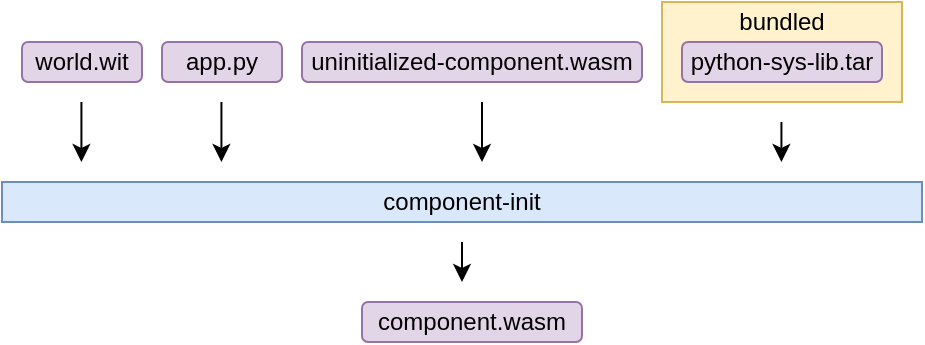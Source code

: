 <mxfile version="21.7.2" type="github">
  <diagram name="Page-1" id="wF1uMGhLeyXnpZ27aQJU">
    <mxGraphModel dx="689" dy="497" grid="1" gridSize="10" guides="1" tooltips="1" connect="1" arrows="1" fold="1" page="1" pageScale="1" pageWidth="850" pageHeight="1100" math="0" shadow="0">
      <root>
        <mxCell id="0" />
        <mxCell id="1" parent="0" />
        <mxCell id="kVbF6EgV8bhvYfWOTuWb-39" value="" style="endArrow=classic;html=1;rounded=0;" parent="1" edge="1">
          <mxGeometry width="50" height="50" relative="1" as="geometry">
            <mxPoint x="189.71" y="730" as="sourcePoint" />
            <mxPoint x="189.71" y="760" as="targetPoint" />
          </mxGeometry>
        </mxCell>
        <mxCell id="kVbF6EgV8bhvYfWOTuWb-15" value="world.wit" style="rounded=1;whiteSpace=wrap;html=1;fillColor=#e1d5e7;strokeColor=#9673a6;" parent="1" vertex="1">
          <mxGeometry x="160" y="700" width="60" height="20" as="geometry" />
        </mxCell>
        <mxCell id="kVbF6EgV8bhvYfWOTuWb-16" value="app.py" style="rounded=1;whiteSpace=wrap;html=1;fillColor=#e1d5e7;strokeColor=#9673a6;" parent="1" vertex="1">
          <mxGeometry x="230" y="700" width="60" height="20" as="geometry" />
        </mxCell>
        <mxCell id="kVbF6EgV8bhvYfWOTuWb-31" value="uninitialized-component.wasm" style="rounded=1;whiteSpace=wrap;html=1;fillColor=#e1d5e7;strokeColor=#9673a6;" parent="1" vertex="1">
          <mxGeometry x="300" y="700" width="170" height="20" as="geometry" />
        </mxCell>
        <mxCell id="kVbF6EgV8bhvYfWOTuWb-36" value="component-init" style="rounded=0;whiteSpace=wrap;html=1;fillColor=#dae8fc;strokeColor=#6c8ebf;" parent="1" vertex="1">
          <mxGeometry x="150" y="770" width="460" height="20" as="geometry" />
        </mxCell>
        <mxCell id="kVbF6EgV8bhvYfWOTuWb-37" value="" style="endArrow=classic;html=1;rounded=0;" parent="1" edge="1">
          <mxGeometry width="50" height="50" relative="1" as="geometry">
            <mxPoint x="259.71" y="730" as="sourcePoint" />
            <mxPoint x="259.71" y="760" as="targetPoint" />
          </mxGeometry>
        </mxCell>
        <mxCell id="kVbF6EgV8bhvYfWOTuWb-38" value="" style="endArrow=classic;html=1;rounded=0;" parent="1" edge="1">
          <mxGeometry width="50" height="50" relative="1" as="geometry">
            <mxPoint x="390" y="730" as="sourcePoint" />
            <mxPoint x="390" y="760" as="targetPoint" />
          </mxGeometry>
        </mxCell>
        <mxCell id="kVbF6EgV8bhvYfWOTuWb-41" value="bundled" style="rounded=0;whiteSpace=wrap;html=1;fillColor=#fff2cc;strokeColor=#d6b656;spacingTop=-30;" parent="1" vertex="1">
          <mxGeometry x="480" y="680" width="120" height="50" as="geometry" />
        </mxCell>
        <mxCell id="kVbF6EgV8bhvYfWOTuWb-42" value="python-sys-lib.tar" style="rounded=1;whiteSpace=wrap;html=1;fillColor=#e1d5e7;strokeColor=#9673a6;" parent="1" vertex="1">
          <mxGeometry x="490" y="700" width="100" height="20" as="geometry" />
        </mxCell>
        <mxCell id="kVbF6EgV8bhvYfWOTuWb-43" style="edgeStyle=orthogonalEdgeStyle;rounded=0;orthogonalLoop=1;jettySize=auto;html=1;exitX=0.5;exitY=1;exitDx=0;exitDy=0;" parent="1" source="kVbF6EgV8bhvYfWOTuWb-41" target="kVbF6EgV8bhvYfWOTuWb-41" edge="1">
          <mxGeometry relative="1" as="geometry" />
        </mxCell>
        <mxCell id="kVbF6EgV8bhvYfWOTuWb-44" value="" style="endArrow=classic;html=1;rounded=0;" parent="1" edge="1">
          <mxGeometry width="50" height="50" relative="1" as="geometry">
            <mxPoint x="539.71" y="740" as="sourcePoint" />
            <mxPoint x="539.71" y="760" as="targetPoint" />
          </mxGeometry>
        </mxCell>
        <mxCell id="kVbF6EgV8bhvYfWOTuWb-45" value="component.wasm" style="rounded=1;whiteSpace=wrap;html=1;fillColor=#e1d5e7;strokeColor=#9673a6;" parent="1" vertex="1">
          <mxGeometry x="330" y="830" width="110" height="20" as="geometry" />
        </mxCell>
        <mxCell id="kVbF6EgV8bhvYfWOTuWb-46" value="" style="endArrow=classic;html=1;rounded=0;" parent="1" edge="1">
          <mxGeometry width="50" height="50" relative="1" as="geometry">
            <mxPoint x="380" y="800" as="sourcePoint" />
            <mxPoint x="380" y="820" as="targetPoint" />
          </mxGeometry>
        </mxCell>
      </root>
    </mxGraphModel>
  </diagram>
</mxfile>

